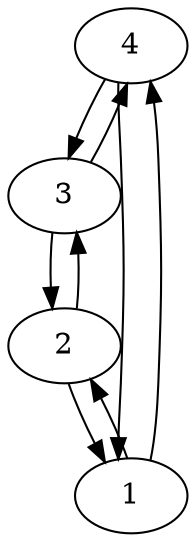 digraph G {
4[lable="4"];
4->3
4->1
3[lable="3"];
3->2
3->4
2[lable="2"];
2->1
2->3
1[lable="1"];
1->4
1->2
}